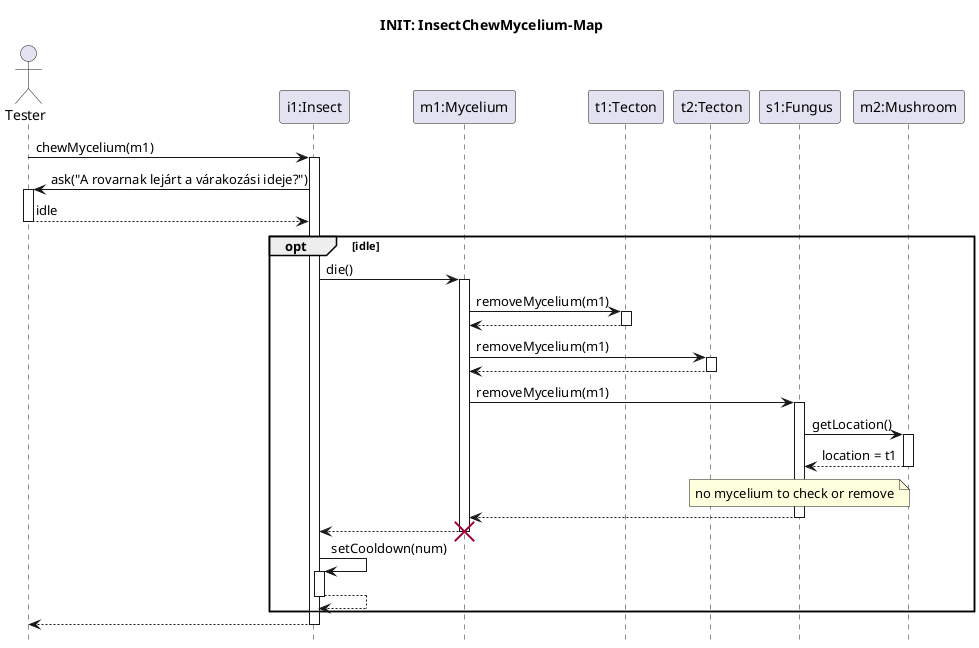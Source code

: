 @startuml Insect-chew-mycelium/sucess
hide footbox
title INIT: InsectChewMycelium-Map

actor Tester as S
participant "i1:Insect" as i1
participant "m1:Mycelium" as m1
participant "t1:Tecton" as t1
participant "t2:Tecton" as t2
participant "s1:Fungus" as s1
participant "m2:Mushroom" as m2


S -> i1 : chewMycelium(m1)
activate i1

S <- i1 : ask("A rovarnak lejárt a várakozási ideje?")
activate S
return idle

opt idle
    i1 -> m1 : die()
    activate m1

    m1 -> t1 : removeMycelium(m1)
    activate t1
    return
    m1 -> t2 : removeMycelium(m1)
    activate t2
    return
    m1 -> s1 : removeMycelium(m1)
    activate s1
    s1 -> m2 : getLocation()
    activate m2
    return location = t1
    note over s1 : no mycelium to check or remove 
    'ÜRES check-connectivity, mert nincs másk fonal és test
    'TODO: legyen olyan teszt, ahoL van más fonal? ez külön teszteset? 
    return

    return
    destroy m1

    i1 -> i1 : setCooldown(num)
    activate i1
    return

end

return
@enduml